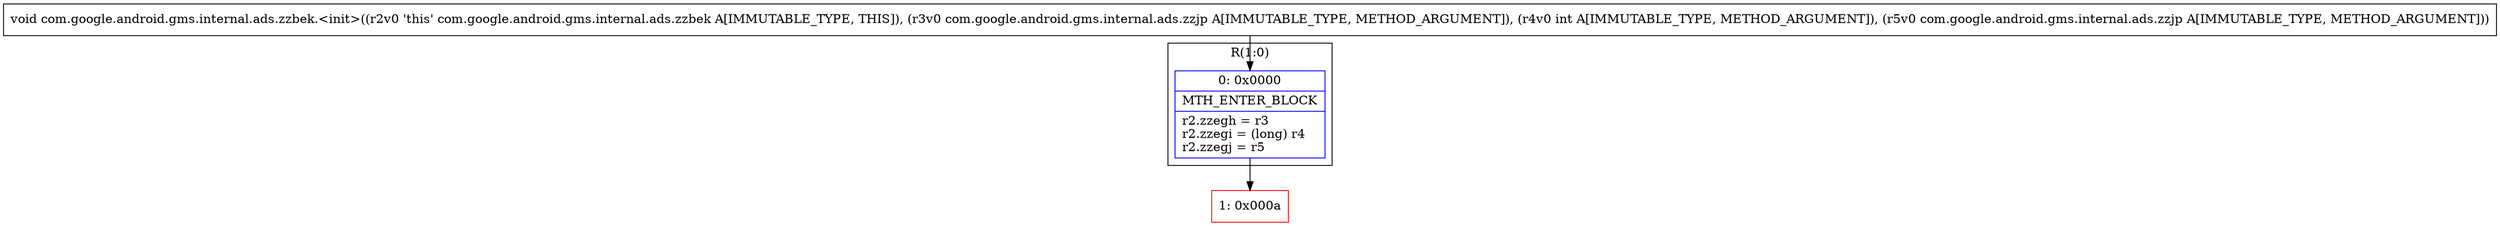 digraph "CFG forcom.google.android.gms.internal.ads.zzbek.\<init\>(Lcom\/google\/android\/gms\/internal\/ads\/zzjp;ILcom\/google\/android\/gms\/internal\/ads\/zzjp;)V" {
subgraph cluster_Region_316696968 {
label = "R(1:0)";
node [shape=record,color=blue];
Node_0 [shape=record,label="{0\:\ 0x0000|MTH_ENTER_BLOCK\l|r2.zzegh = r3\lr2.zzegi = (long) r4\lr2.zzegj = r5\l}"];
}
Node_1 [shape=record,color=red,label="{1\:\ 0x000a}"];
MethodNode[shape=record,label="{void com.google.android.gms.internal.ads.zzbek.\<init\>((r2v0 'this' com.google.android.gms.internal.ads.zzbek A[IMMUTABLE_TYPE, THIS]), (r3v0 com.google.android.gms.internal.ads.zzjp A[IMMUTABLE_TYPE, METHOD_ARGUMENT]), (r4v0 int A[IMMUTABLE_TYPE, METHOD_ARGUMENT]), (r5v0 com.google.android.gms.internal.ads.zzjp A[IMMUTABLE_TYPE, METHOD_ARGUMENT])) }"];
MethodNode -> Node_0;
Node_0 -> Node_1;
}

